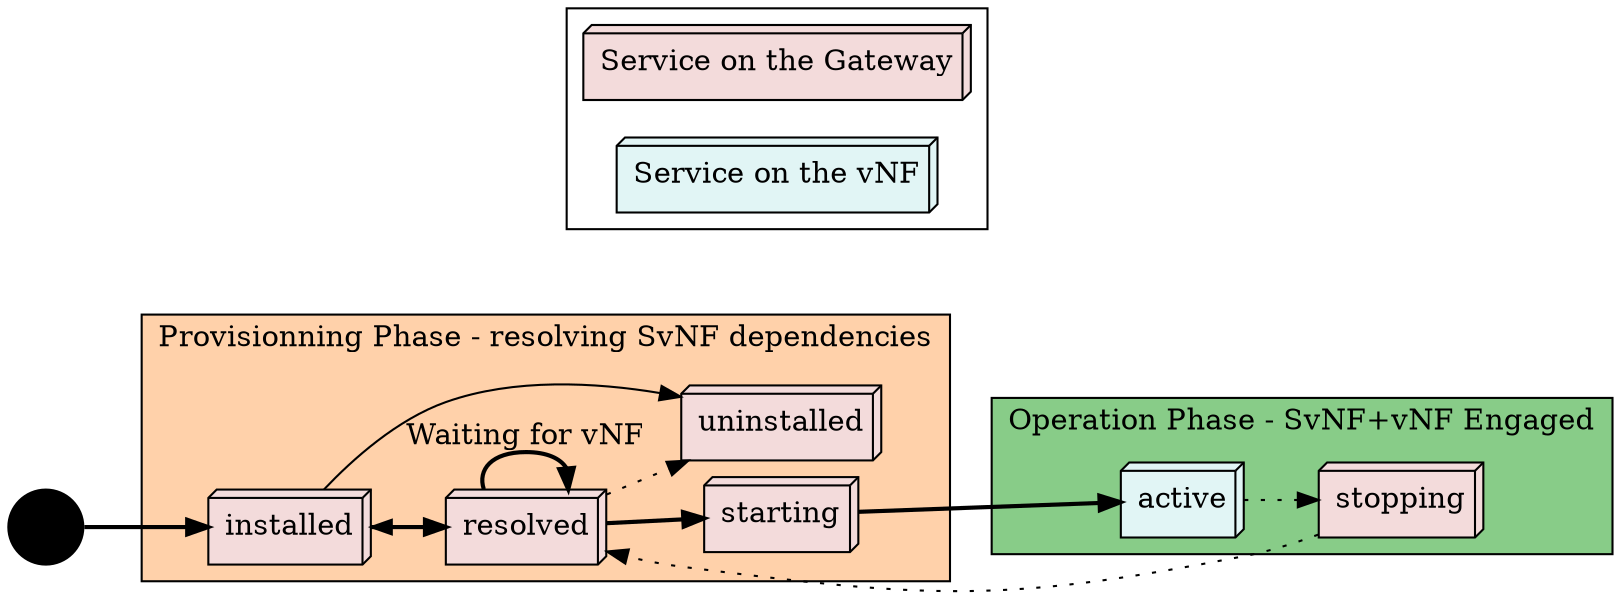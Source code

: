 digraph graphname {
 
 
 rankdir=LR;
 #layout=neato;
overlap=false;
splines=true;
pack=true;
start="random";
sep=0.1;

 
  
  start [ label="", shape="circle",  style="filled",fillcolor="black",fontcolor="white"];
  installed [shape = "box3d", fillcolor="#f3dbdb", style="filled"];
  uninstalled [shape = "box3d", fillcolor="#f3dbdb", style="filled"];
  starting [shape = "box3d", fillcolor="#f3dbdb", style="filled"];
  
  stopping [shape = "box3d", fillcolor="#f3dbdb", style="filled",weight=5];
  active [shape = "box3d", fillcolor="#e1f5f5", style="filled",weight=10];
  resolved [shape = "box3d",fillcolor="#f3dbdb", style="filled"];
  
  
  start -> installed [label = "",fontcolor="black",constraint=true,penwidth=2];
 
	
	 subgraph cluster1{
		 style="filled";
		 fillcolor="#FFD1AA";
		installed -> uninstalled [arrowhead=normal,arrowtail=dot];
		installed -> resolved [label = "resolve", labeldistance=2;fontsize=10, fontcolor="black",constraint=true,penwidth=2]
		resolved -> installed  [constraint=true,style=dotted];
		resolved -> uninstalled [style=dotted];
		resolved -> starting [label = "start",fontsize=10, fontcolor="black",penwidth=2];
		resolved -> resolved [label = "Waiting for vNF",penwidth=2];
		label="Provisionning Phase - resolving SvNF dependencies";
}

subgraph cluster0{
		style="filled";
		fillcolor="#88CC88";
		rank="sink";
		starting -> active [ label = "vNF Available", fontcolor="black", fontsize=14, constraint=true,penwidth=2];
		active -> stopping [label = "stop",fontsize=10, fontcolor="black",constraint=true,style=dotted];
		stopping -> resolved [constraint=true,style=dotted];
		
		label="Operation Phase - SvNF+vNF Engaged";
		
	}
	subgraph cluster2{
 legacy [label = "Service on the Gateway", shape = "box3d", style=filled,fillcolor="#f3dbdb" ];
  vNF [label = "Service on the vNF", shape = "box3d", fillcolor="#e1f5f5", style="filled", nodesep=0.05];
  }

 }

